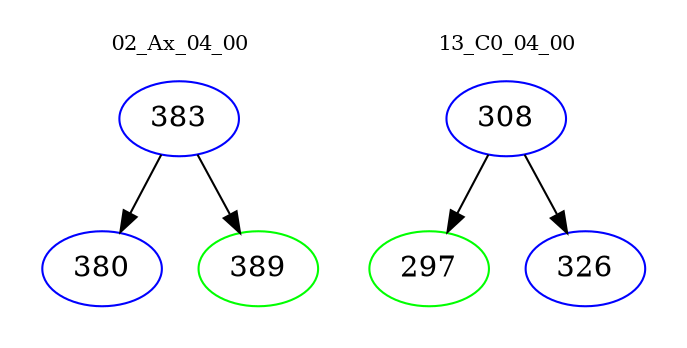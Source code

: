digraph{
subgraph cluster_0 {
color = white
label = "02_Ax_04_00";
fontsize=10;
T0_383 [label="383", color="blue"]
T0_383 -> T0_380 [color="black"]
T0_380 [label="380", color="blue"]
T0_383 -> T0_389 [color="black"]
T0_389 [label="389", color="green"]
}
subgraph cluster_1 {
color = white
label = "13_C0_04_00";
fontsize=10;
T1_308 [label="308", color="blue"]
T1_308 -> T1_297 [color="black"]
T1_297 [label="297", color="green"]
T1_308 -> T1_326 [color="black"]
T1_326 [label="326", color="blue"]
}
}
